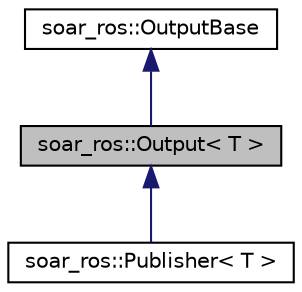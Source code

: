digraph "soar_ros::Output&lt; T &gt;"
{
 // LATEX_PDF_SIZE
  edge [fontname="Helvetica",fontsize="10",labelfontname="Helvetica",labelfontsize="10"];
  node [fontname="Helvetica",fontsize="10",shape=record];
  Node1 [label="soar_ros::Output\< T \>",height=0.2,width=0.4,color="black", fillcolor="grey75", style="filled", fontcolor="black",tooltip=" "];
  Node2 -> Node1 [dir="back",color="midnightblue",fontsize="10",style="solid",fontname="Helvetica"];
  Node2 [label="soar_ros::OutputBase",height=0.2,width=0.4,color="black", fillcolor="white", style="filled",URL="$classsoar__ros_1_1OutputBase.html",tooltip=" "];
  Node1 -> Node3 [dir="back",color="midnightblue",fontsize="10",style="solid",fontname="Helvetica"];
  Node3 [label="soar_ros::Publisher\< T \>",height=0.2,width=0.4,color="black", fillcolor="white", style="filled",URL="$classsoar__ros_1_1Publisher.html",tooltip=" "];
}
